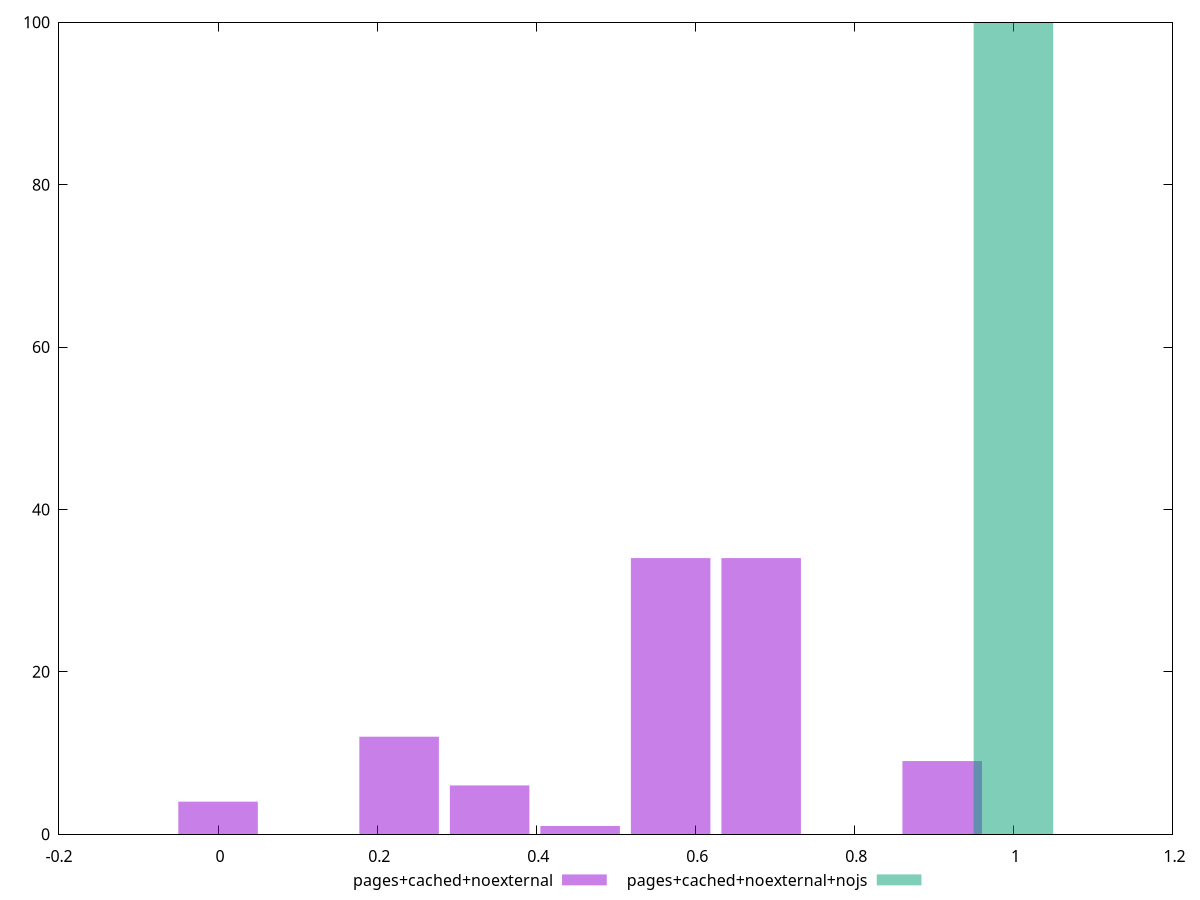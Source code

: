 $_pagesCachedNoexternal <<EOF
0 4
0.5690269162953917 34
0.68283229955447 34
0.341416149777235 6
0.9104430660726267 9
0.22761076651815668 12
0.45522153303631335 1
EOF
$_pagesCachedNoexternalNojs <<EOF
1 100
EOF
set key outside below
set terminal pngcairo
set output "report_00004_2020-11-02T20-21-41.718Z/cumulative-layout-shift/cumulative-layout-shift_pages+cached+noexternal_pages+cached+noexternal+nojs+hist.png"
set boxwidth 0.1
set style fill transparent solid 0.5 noborder
set yrange [0:100]
plot $_pagesCachedNoexternal title "pages+cached+noexternal" with boxes ,$_pagesCachedNoexternalNojs title "pages+cached+noexternal+nojs" with boxes ,